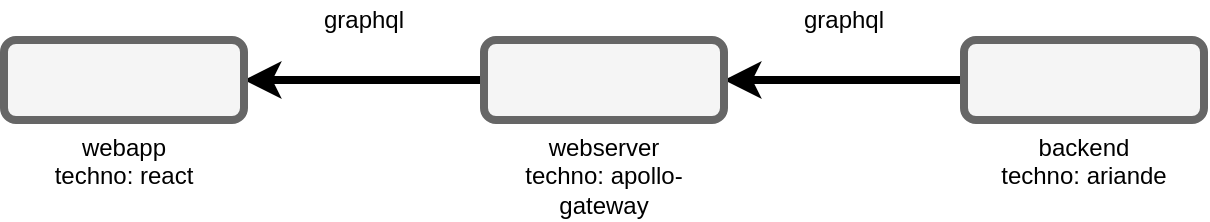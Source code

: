 <mxfile version="12.9.3" type="device"><diagram id="vg75IDdssIgfaWls8iBn" name="Page-1"><mxGraphModel dx="1355" dy="795" grid="1" gridSize="10" guides="1" tooltips="1" connect="1" arrows="1" fold="1" page="1" pageScale="1" pageWidth="3300" pageHeight="4681" math="0" shadow="0"><root><mxCell id="0"/><mxCell id="1" parent="0"/><mxCell id="7lwq-45zrElwsLYh-W-M-5" style="edgeStyle=orthogonalEdgeStyle;rounded=0;orthogonalLoop=1;jettySize=auto;html=1;exitX=0;exitY=0.5;exitDx=0;exitDy=0;entryX=1;entryY=0.5;entryDx=0;entryDy=0;strokeWidth=4;" edge="1" parent="1" source="7lwq-45zrElwsLYh-W-M-1" target="7lwq-45zrElwsLYh-W-M-3"><mxGeometry relative="1" as="geometry"/></mxCell><mxCell id="7lwq-45zrElwsLYh-W-M-1" value="" style="rounded=1;whiteSpace=wrap;html=1;strokeWidth=4;fillColor=#f5f5f5;strokeColor=#666666;fontColor=#333333;" vertex="1" parent="1"><mxGeometry x="960" y="200" width="120" height="40" as="geometry"/></mxCell><mxCell id="7lwq-45zrElwsLYh-W-M-2" value="backend&lt;br&gt;techno: ariande" style="text;html=1;strokeColor=none;fillColor=none;align=center;verticalAlign=top;whiteSpace=wrap;rounded=0;" vertex="1" parent="1"><mxGeometry x="960" y="240" width="120" height="40" as="geometry"/></mxCell><mxCell id="7lwq-45zrElwsLYh-W-M-9" style="edgeStyle=orthogonalEdgeStyle;rounded=0;orthogonalLoop=1;jettySize=auto;html=1;exitX=0;exitY=0.5;exitDx=0;exitDy=0;strokeWidth=4;" edge="1" parent="1" source="7lwq-45zrElwsLYh-W-M-3" target="7lwq-45zrElwsLYh-W-M-6"><mxGeometry relative="1" as="geometry"/></mxCell><mxCell id="7lwq-45zrElwsLYh-W-M-3" value="" style="rounded=1;whiteSpace=wrap;html=1;strokeWidth=4;fillColor=#f5f5f5;strokeColor=#666666;fontColor=#333333;" vertex="1" parent="1"><mxGeometry x="720" y="200" width="120" height="40" as="geometry"/></mxCell><mxCell id="7lwq-45zrElwsLYh-W-M-4" value="webserver&lt;br&gt;techno: apollo-gateway" style="text;html=1;strokeColor=none;fillColor=none;align=center;verticalAlign=top;whiteSpace=wrap;rounded=0;" vertex="1" parent="1"><mxGeometry x="720" y="240" width="120" height="40" as="geometry"/></mxCell><mxCell id="7lwq-45zrElwsLYh-W-M-6" value="" style="rounded=1;whiteSpace=wrap;html=1;strokeWidth=4;fillColor=#f5f5f5;strokeColor=#666666;fontColor=#333333;" vertex="1" parent="1"><mxGeometry x="480" y="200" width="120" height="40" as="geometry"/></mxCell><mxCell id="7lwq-45zrElwsLYh-W-M-7" value="webapp&lt;br&gt;techno: react" style="text;html=1;strokeColor=none;fillColor=none;align=center;verticalAlign=top;whiteSpace=wrap;rounded=0;" vertex="1" parent="1"><mxGeometry x="480" y="240" width="120" height="40" as="geometry"/></mxCell><mxCell id="7lwq-45zrElwsLYh-W-M-8" value="graphql" style="text;html=1;strokeColor=none;fillColor=none;align=center;verticalAlign=middle;whiteSpace=wrap;rounded=0;" vertex="1" parent="1"><mxGeometry x="880" y="180" width="40" height="20" as="geometry"/></mxCell><mxCell id="7lwq-45zrElwsLYh-W-M-10" value="graphql" style="text;html=1;strokeColor=none;fillColor=none;align=center;verticalAlign=middle;whiteSpace=wrap;rounded=0;" vertex="1" parent="1"><mxGeometry x="640" y="180" width="40" height="20" as="geometry"/></mxCell></root></mxGraphModel></diagram></mxfile>
